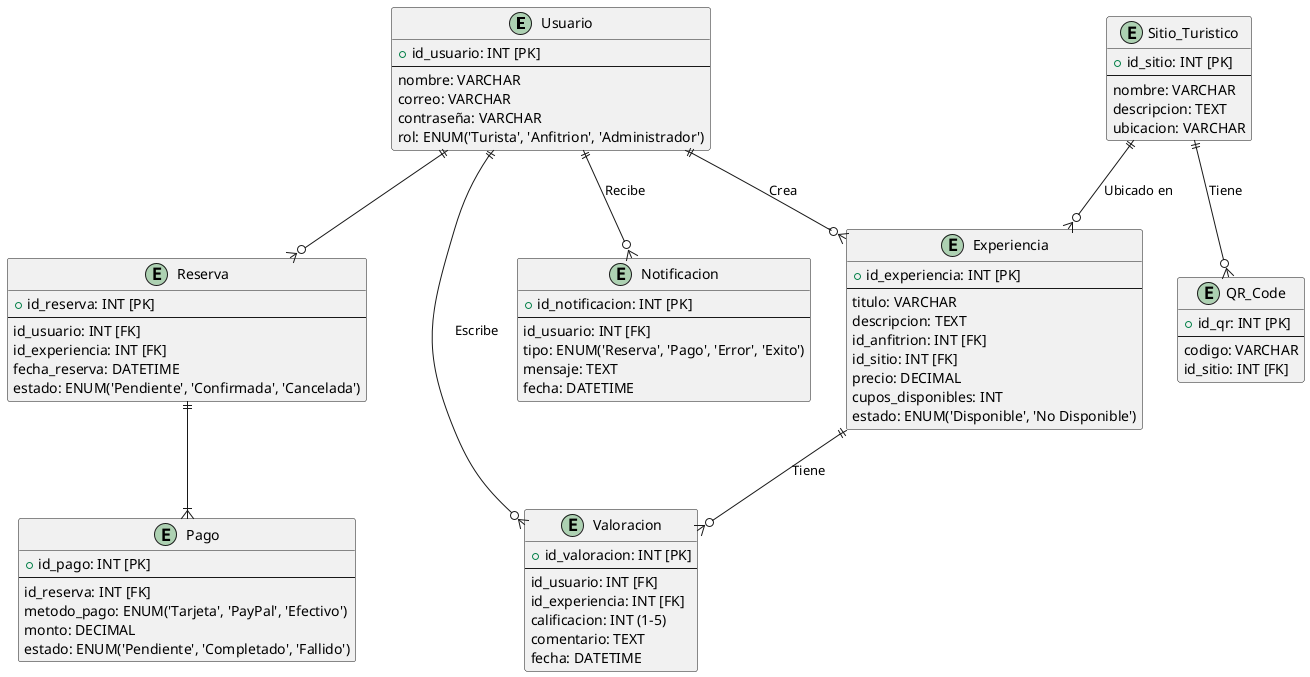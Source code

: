 @startuml

entity Usuario {
    +id_usuario: INT [PK]
    --
    nombre: VARCHAR
    correo: VARCHAR
    contraseña: VARCHAR
    rol: ENUM('Turista', 'Anfitrion', 'Administrador')
}

entity Sitio_Turistico {
    +id_sitio: INT [PK]
    --
    nombre: VARCHAR
    descripcion: TEXT
    ubicacion: VARCHAR
}

entity QR_Code {
    +id_qr: INT [PK]
    --
    codigo: VARCHAR
    id_sitio: INT [FK] 
}

entity Experiencia {
    +id_experiencia: INT [PK]
    --
    titulo: VARCHAR
    descripcion: TEXT
    id_anfitrion: INT [FK]
    id_sitio: INT [FK]  
    precio: DECIMAL
    cupos_disponibles: INT
    estado: ENUM('Disponible', 'No Disponible')
}

entity Reserva {
    +id_reserva: INT [PK]
    --
    id_usuario: INT [FK]
    id_experiencia: INT [FK]
    fecha_reserva: DATETIME
    estado: ENUM('Pendiente', 'Confirmada', 'Cancelada')
}

entity Pago {
    +id_pago: INT [PK]
    --
    id_reserva: INT [FK]
    metodo_pago: ENUM('Tarjeta', 'PayPal', 'Efectivo')
    monto: DECIMAL
    estado: ENUM('Pendiente', 'Completado', 'Fallido')
}

entity Notificacion {
    +id_notificacion: INT [PK]
    --
    id_usuario: INT [FK]
    tipo: ENUM('Reserva', 'Pago', 'Error', 'Exito')
    mensaje: TEXT
    fecha: DATETIME
}

entity Valoracion {
    +id_valoracion: INT [PK]
    --
    id_usuario: INT [FK]
    id_experiencia: INT [FK]
    calificacion: INT (1-5)
    comentario: TEXT
    fecha: DATETIME
}

' Relaciones
Usuario ||--o{ Reserva
Usuario ||--o{ Experiencia : "Crea"
Sitio_Turistico ||--o{ QR_Code : "Tiene"
Sitio_Turistico ||--o{ Experiencia : "Ubicado en"
Reserva ||--|{ Pago
Usuario ||--o{ Notificacion : "Recibe"
Usuario ||--o{ Valoracion : "Escribe"
Experiencia ||--o{ Valoracion : "Tiene"

@enduml

@startuml
' Estilo visual
skinparam linetype ortho
skinparam roundcorner 20
skinparam shadowing true

' Entidades

entity Usuario {
    +id_usuario: INT <<PK>>
    --
    nombre: VARCHAR
    correo: VARCHAR
    contraseña: VARCHAR
    rol: ENUM('Administrador', 'Empleado')
}

entity Cliente {
    +id_cliente: INT <<PK>>
    --
    nombre_completo: VARCHAR
    identificacion: VARCHAR
    telefono: VARCHAR
}

entity Sitio_Turistico {
    +id_sitio: INT <<PK>>
    --
    nombre: VARCHAR
    descripcion: TEXT
    valoracion: DECIMAL(2,1) -- Ej: 4.5
    precio: DECIMAL(10,2)
    url_ubicacion: VARCHAR -- Enlace externo (Maps o página)
}

entity Reservacion {
    +id_reservacion: INT <<PK>>
    --
    id_cliente: INT <<FK>>
    id_usuario: INT <<FK>>
    id_sitio: INT <<FK>>
    fecha_reserva: DATE
    hora_reserva: TIME
    numero_personas: INT
    observaciones: TEXT
    estado: ENUM('Activa', 'Cancelada', 'Finalizada')
    metodo_pago: ENUM('Efectivo', 'Consignacion')
    estado_pago: BOOLEAN 
    fecha_creacion: DATETIME
}

' Relaciones
Usuario ||--o{ Reservacion : "Registra"
Cliente ||--o{ Reservacion : "Solicita"
Sitio_Turistico ||--o{ Reservacion : "Se reserva"

@enduml

